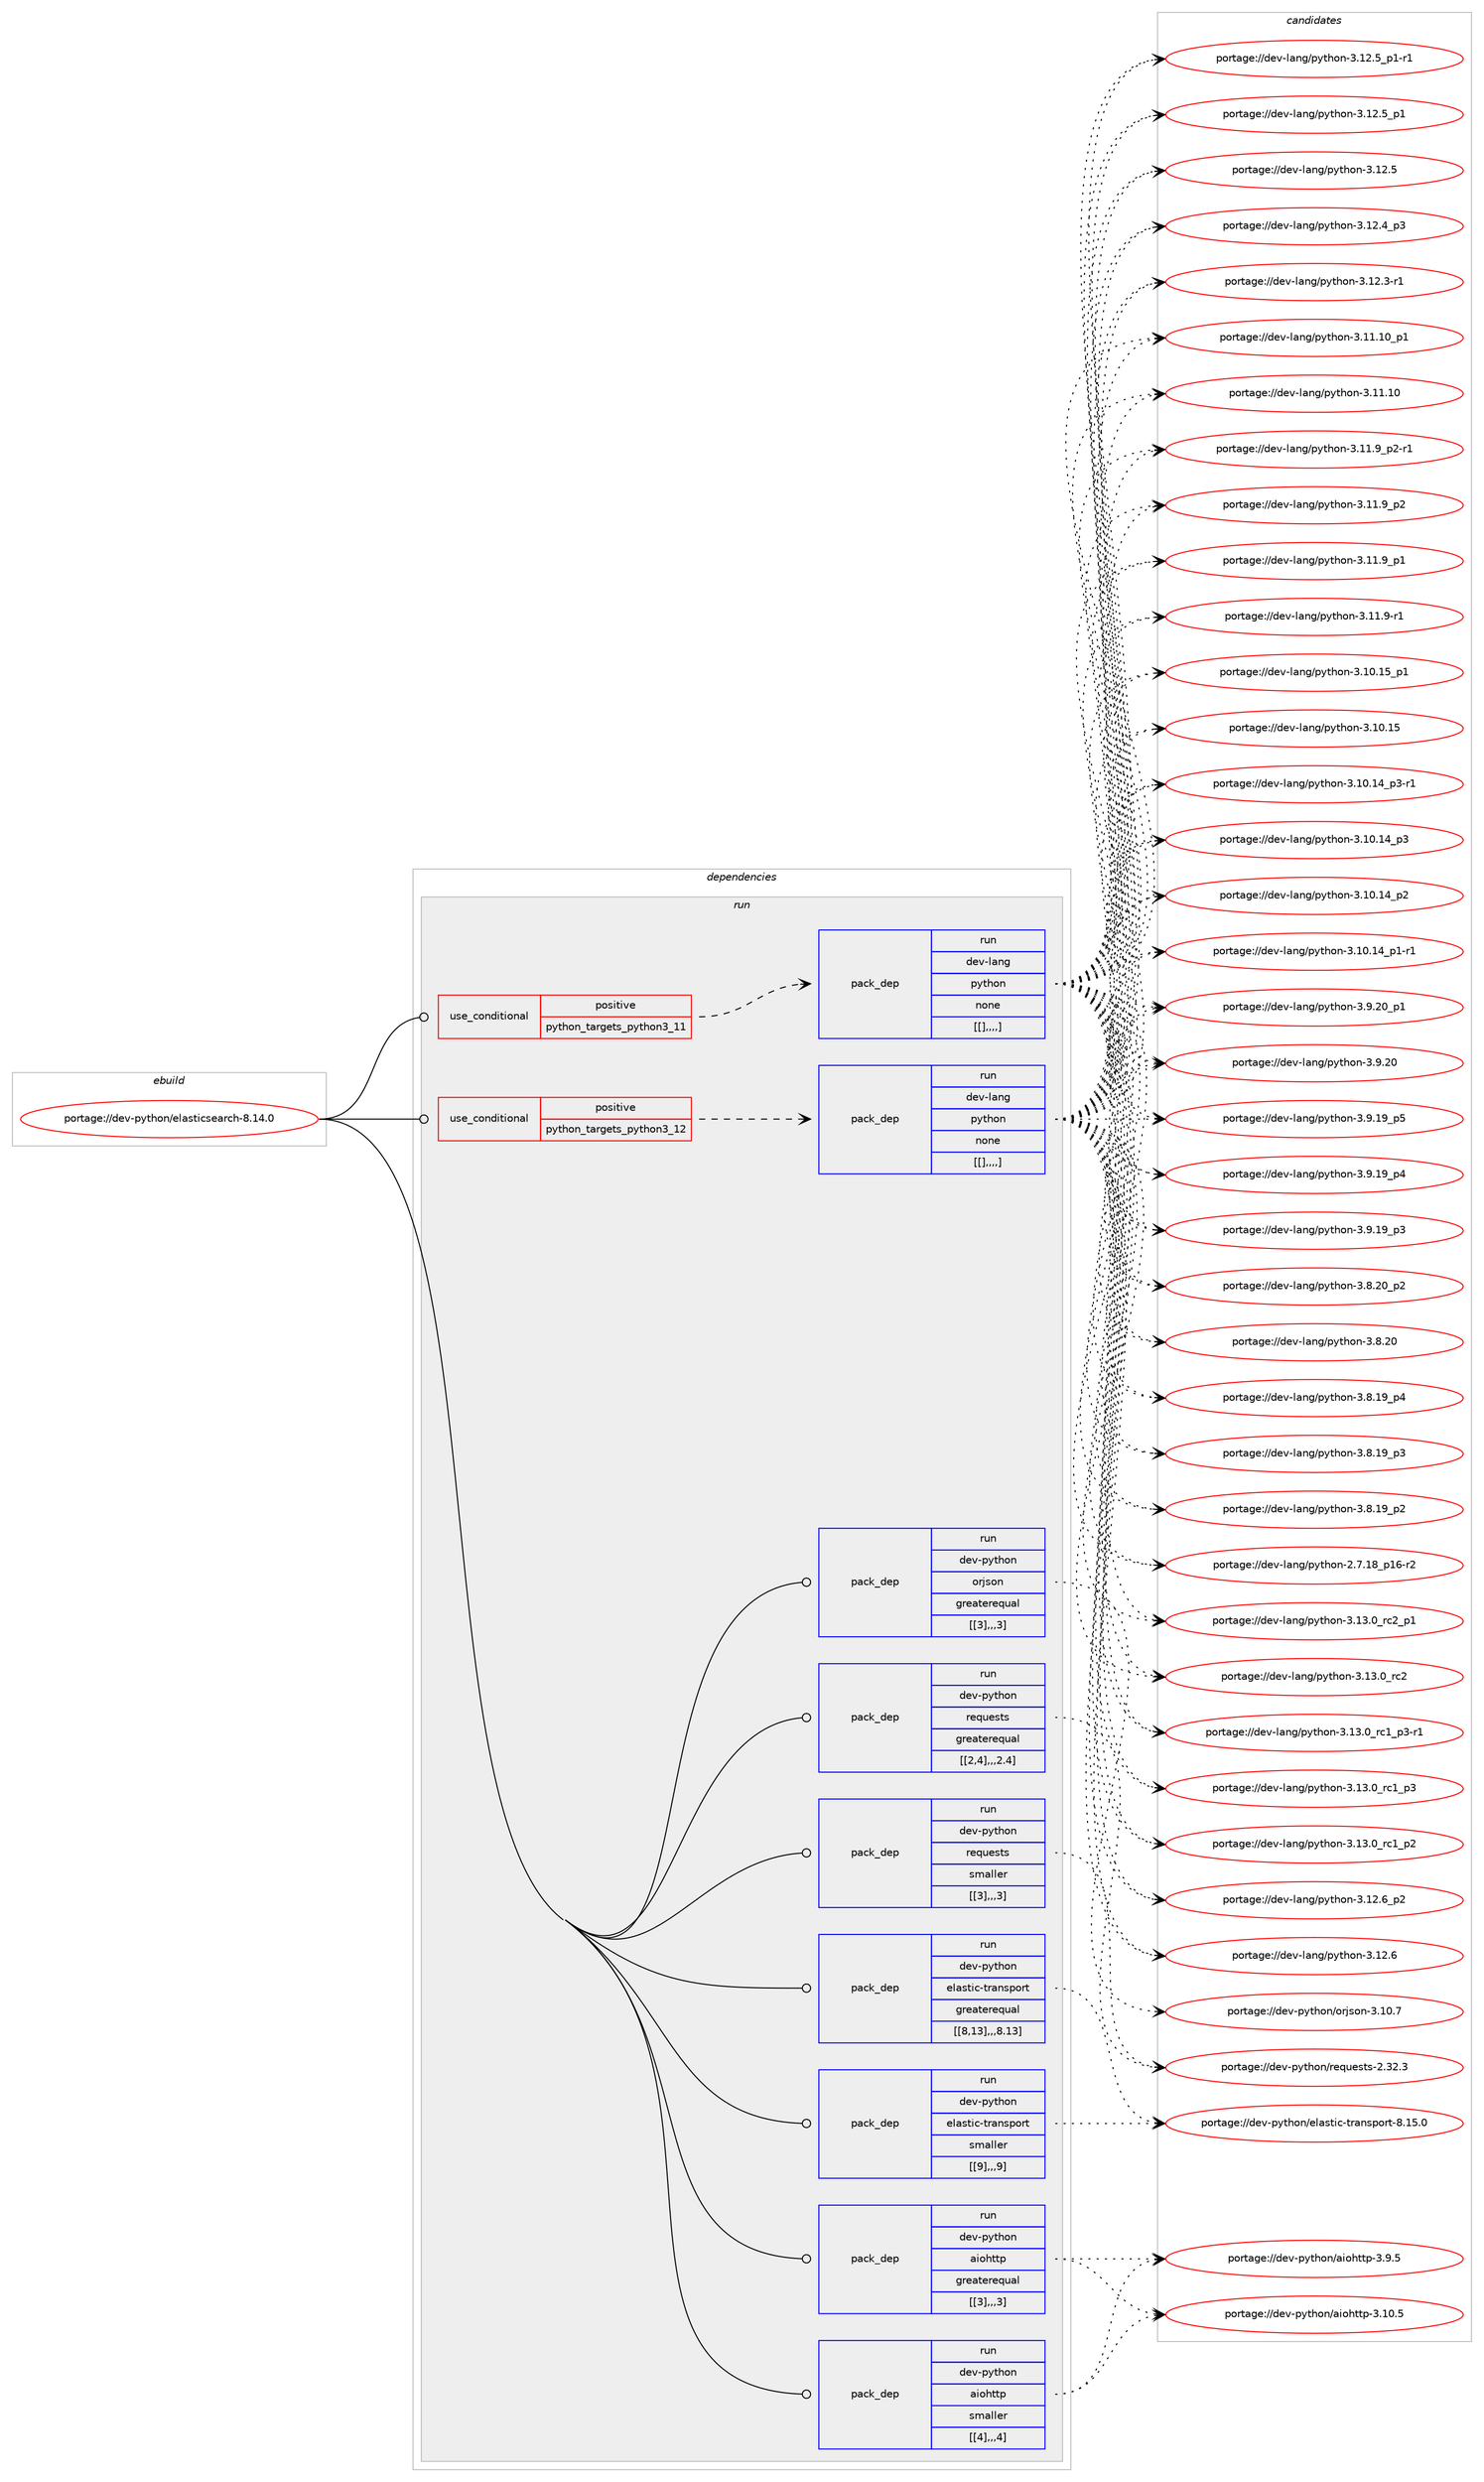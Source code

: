digraph prolog {

# *************
# Graph options
# *************

newrank=true;
concentrate=true;
compound=true;
graph [rankdir=LR,fontname=Helvetica,fontsize=10,ranksep=1.5];#, ranksep=2.5, nodesep=0.2];
edge  [arrowhead=vee];
node  [fontname=Helvetica,fontsize=10];

# **********
# The ebuild
# **********

subgraph cluster_leftcol {
color=gray;
label=<<i>ebuild</i>>;
id [label="portage://dev-python/elasticsearch-8.14.0", color=red, width=4, href="../dev-python/elasticsearch-8.14.0.svg"];
}

# ****************
# The dependencies
# ****************

subgraph cluster_midcol {
color=gray;
label=<<i>dependencies</i>>;
subgraph cluster_compile {
fillcolor="#eeeeee";
style=filled;
label=<<i>compile</i>>;
}
subgraph cluster_compileandrun {
fillcolor="#eeeeee";
style=filled;
label=<<i>compile and run</i>>;
}
subgraph cluster_run {
fillcolor="#eeeeee";
style=filled;
label=<<i>run</i>>;
subgraph cond33679 {
dependency147497 [label=<<TABLE BORDER="0" CELLBORDER="1" CELLSPACING="0" CELLPADDING="4"><TR><TD ROWSPAN="3" CELLPADDING="10">use_conditional</TD></TR><TR><TD>positive</TD></TR><TR><TD>python_targets_python3_11</TD></TR></TABLE>>, shape=none, color=red];
subgraph pack112605 {
dependency147498 [label=<<TABLE BORDER="0" CELLBORDER="1" CELLSPACING="0" CELLPADDING="4" WIDTH="220"><TR><TD ROWSPAN="6" CELLPADDING="30">pack_dep</TD></TR><TR><TD WIDTH="110">run</TD></TR><TR><TD>dev-lang</TD></TR><TR><TD>python</TD></TR><TR><TD>none</TD></TR><TR><TD>[[],,,,]</TD></TR></TABLE>>, shape=none, color=blue];
}
dependency147497:e -> dependency147498:w [weight=20,style="dashed",arrowhead="vee"];
}
id:e -> dependency147497:w [weight=20,style="solid",arrowhead="odot"];
subgraph cond33680 {
dependency147499 [label=<<TABLE BORDER="0" CELLBORDER="1" CELLSPACING="0" CELLPADDING="4"><TR><TD ROWSPAN="3" CELLPADDING="10">use_conditional</TD></TR><TR><TD>positive</TD></TR><TR><TD>python_targets_python3_12</TD></TR></TABLE>>, shape=none, color=red];
subgraph pack112606 {
dependency147500 [label=<<TABLE BORDER="0" CELLBORDER="1" CELLSPACING="0" CELLPADDING="4" WIDTH="220"><TR><TD ROWSPAN="6" CELLPADDING="30">pack_dep</TD></TR><TR><TD WIDTH="110">run</TD></TR><TR><TD>dev-lang</TD></TR><TR><TD>python</TD></TR><TR><TD>none</TD></TR><TR><TD>[[],,,,]</TD></TR></TABLE>>, shape=none, color=blue];
}
dependency147499:e -> dependency147500:w [weight=20,style="dashed",arrowhead="vee"];
}
id:e -> dependency147499:w [weight=20,style="solid",arrowhead="odot"];
subgraph pack112607 {
dependency147501 [label=<<TABLE BORDER="0" CELLBORDER="1" CELLSPACING="0" CELLPADDING="4" WIDTH="220"><TR><TD ROWSPAN="6" CELLPADDING="30">pack_dep</TD></TR><TR><TD WIDTH="110">run</TD></TR><TR><TD>dev-python</TD></TR><TR><TD>aiohttp</TD></TR><TR><TD>greaterequal</TD></TR><TR><TD>[[3],,,3]</TD></TR></TABLE>>, shape=none, color=blue];
}
id:e -> dependency147501:w [weight=20,style="solid",arrowhead="odot"];
subgraph pack112608 {
dependency147502 [label=<<TABLE BORDER="0" CELLBORDER="1" CELLSPACING="0" CELLPADDING="4" WIDTH="220"><TR><TD ROWSPAN="6" CELLPADDING="30">pack_dep</TD></TR><TR><TD WIDTH="110">run</TD></TR><TR><TD>dev-python</TD></TR><TR><TD>aiohttp</TD></TR><TR><TD>smaller</TD></TR><TR><TD>[[4],,,4]</TD></TR></TABLE>>, shape=none, color=blue];
}
id:e -> dependency147502:w [weight=20,style="solid",arrowhead="odot"];
subgraph pack112609 {
dependency147503 [label=<<TABLE BORDER="0" CELLBORDER="1" CELLSPACING="0" CELLPADDING="4" WIDTH="220"><TR><TD ROWSPAN="6" CELLPADDING="30">pack_dep</TD></TR><TR><TD WIDTH="110">run</TD></TR><TR><TD>dev-python</TD></TR><TR><TD>elastic-transport</TD></TR><TR><TD>greaterequal</TD></TR><TR><TD>[[8,13],,,8.13]</TD></TR></TABLE>>, shape=none, color=blue];
}
id:e -> dependency147503:w [weight=20,style="solid",arrowhead="odot"];
subgraph pack112610 {
dependency147504 [label=<<TABLE BORDER="0" CELLBORDER="1" CELLSPACING="0" CELLPADDING="4" WIDTH="220"><TR><TD ROWSPAN="6" CELLPADDING="30">pack_dep</TD></TR><TR><TD WIDTH="110">run</TD></TR><TR><TD>dev-python</TD></TR><TR><TD>elastic-transport</TD></TR><TR><TD>smaller</TD></TR><TR><TD>[[9],,,9]</TD></TR></TABLE>>, shape=none, color=blue];
}
id:e -> dependency147504:w [weight=20,style="solid",arrowhead="odot"];
subgraph pack112611 {
dependency147505 [label=<<TABLE BORDER="0" CELLBORDER="1" CELLSPACING="0" CELLPADDING="4" WIDTH="220"><TR><TD ROWSPAN="6" CELLPADDING="30">pack_dep</TD></TR><TR><TD WIDTH="110">run</TD></TR><TR><TD>dev-python</TD></TR><TR><TD>orjson</TD></TR><TR><TD>greaterequal</TD></TR><TR><TD>[[3],,,3]</TD></TR></TABLE>>, shape=none, color=blue];
}
id:e -> dependency147505:w [weight=20,style="solid",arrowhead="odot"];
subgraph pack112612 {
dependency147506 [label=<<TABLE BORDER="0" CELLBORDER="1" CELLSPACING="0" CELLPADDING="4" WIDTH="220"><TR><TD ROWSPAN="6" CELLPADDING="30">pack_dep</TD></TR><TR><TD WIDTH="110">run</TD></TR><TR><TD>dev-python</TD></TR><TR><TD>requests</TD></TR><TR><TD>greaterequal</TD></TR><TR><TD>[[2,4],,,2.4]</TD></TR></TABLE>>, shape=none, color=blue];
}
id:e -> dependency147506:w [weight=20,style="solid",arrowhead="odot"];
subgraph pack112613 {
dependency147507 [label=<<TABLE BORDER="0" CELLBORDER="1" CELLSPACING="0" CELLPADDING="4" WIDTH="220"><TR><TD ROWSPAN="6" CELLPADDING="30">pack_dep</TD></TR><TR><TD WIDTH="110">run</TD></TR><TR><TD>dev-python</TD></TR><TR><TD>requests</TD></TR><TR><TD>smaller</TD></TR><TR><TD>[[3],,,3]</TD></TR></TABLE>>, shape=none, color=blue];
}
id:e -> dependency147507:w [weight=20,style="solid",arrowhead="odot"];
}
}

# **************
# The candidates
# **************

subgraph cluster_choices {
rank=same;
color=gray;
label=<<i>candidates</i>>;

subgraph choice112605 {
color=black;
nodesep=1;
choice100101118451089711010347112121116104111110455146495146489511499509511249 [label="portage://dev-lang/python-3.13.0_rc2_p1", color=red, width=4,href="../dev-lang/python-3.13.0_rc2_p1.svg"];
choice10010111845108971101034711212111610411111045514649514648951149950 [label="portage://dev-lang/python-3.13.0_rc2", color=red, width=4,href="../dev-lang/python-3.13.0_rc2.svg"];
choice1001011184510897110103471121211161041111104551464951464895114994995112514511449 [label="portage://dev-lang/python-3.13.0_rc1_p3-r1", color=red, width=4,href="../dev-lang/python-3.13.0_rc1_p3-r1.svg"];
choice100101118451089711010347112121116104111110455146495146489511499499511251 [label="portage://dev-lang/python-3.13.0_rc1_p3", color=red, width=4,href="../dev-lang/python-3.13.0_rc1_p3.svg"];
choice100101118451089711010347112121116104111110455146495146489511499499511250 [label="portage://dev-lang/python-3.13.0_rc1_p2", color=red, width=4,href="../dev-lang/python-3.13.0_rc1_p2.svg"];
choice100101118451089711010347112121116104111110455146495046549511250 [label="portage://dev-lang/python-3.12.6_p2", color=red, width=4,href="../dev-lang/python-3.12.6_p2.svg"];
choice10010111845108971101034711212111610411111045514649504654 [label="portage://dev-lang/python-3.12.6", color=red, width=4,href="../dev-lang/python-3.12.6.svg"];
choice1001011184510897110103471121211161041111104551464950465395112494511449 [label="portage://dev-lang/python-3.12.5_p1-r1", color=red, width=4,href="../dev-lang/python-3.12.5_p1-r1.svg"];
choice100101118451089711010347112121116104111110455146495046539511249 [label="portage://dev-lang/python-3.12.5_p1", color=red, width=4,href="../dev-lang/python-3.12.5_p1.svg"];
choice10010111845108971101034711212111610411111045514649504653 [label="portage://dev-lang/python-3.12.5", color=red, width=4,href="../dev-lang/python-3.12.5.svg"];
choice100101118451089711010347112121116104111110455146495046529511251 [label="portage://dev-lang/python-3.12.4_p3", color=red, width=4,href="../dev-lang/python-3.12.4_p3.svg"];
choice100101118451089711010347112121116104111110455146495046514511449 [label="portage://dev-lang/python-3.12.3-r1", color=red, width=4,href="../dev-lang/python-3.12.3-r1.svg"];
choice10010111845108971101034711212111610411111045514649494649489511249 [label="portage://dev-lang/python-3.11.10_p1", color=red, width=4,href="../dev-lang/python-3.11.10_p1.svg"];
choice1001011184510897110103471121211161041111104551464949464948 [label="portage://dev-lang/python-3.11.10", color=red, width=4,href="../dev-lang/python-3.11.10.svg"];
choice1001011184510897110103471121211161041111104551464949465795112504511449 [label="portage://dev-lang/python-3.11.9_p2-r1", color=red, width=4,href="../dev-lang/python-3.11.9_p2-r1.svg"];
choice100101118451089711010347112121116104111110455146494946579511250 [label="portage://dev-lang/python-3.11.9_p2", color=red, width=4,href="../dev-lang/python-3.11.9_p2.svg"];
choice100101118451089711010347112121116104111110455146494946579511249 [label="portage://dev-lang/python-3.11.9_p1", color=red, width=4,href="../dev-lang/python-3.11.9_p1.svg"];
choice100101118451089711010347112121116104111110455146494946574511449 [label="portage://dev-lang/python-3.11.9-r1", color=red, width=4,href="../dev-lang/python-3.11.9-r1.svg"];
choice10010111845108971101034711212111610411111045514649484649539511249 [label="portage://dev-lang/python-3.10.15_p1", color=red, width=4,href="../dev-lang/python-3.10.15_p1.svg"];
choice1001011184510897110103471121211161041111104551464948464953 [label="portage://dev-lang/python-3.10.15", color=red, width=4,href="../dev-lang/python-3.10.15.svg"];
choice100101118451089711010347112121116104111110455146494846495295112514511449 [label="portage://dev-lang/python-3.10.14_p3-r1", color=red, width=4,href="../dev-lang/python-3.10.14_p3-r1.svg"];
choice10010111845108971101034711212111610411111045514649484649529511251 [label="portage://dev-lang/python-3.10.14_p3", color=red, width=4,href="../dev-lang/python-3.10.14_p3.svg"];
choice10010111845108971101034711212111610411111045514649484649529511250 [label="portage://dev-lang/python-3.10.14_p2", color=red, width=4,href="../dev-lang/python-3.10.14_p2.svg"];
choice100101118451089711010347112121116104111110455146494846495295112494511449 [label="portage://dev-lang/python-3.10.14_p1-r1", color=red, width=4,href="../dev-lang/python-3.10.14_p1-r1.svg"];
choice100101118451089711010347112121116104111110455146574650489511249 [label="portage://dev-lang/python-3.9.20_p1", color=red, width=4,href="../dev-lang/python-3.9.20_p1.svg"];
choice10010111845108971101034711212111610411111045514657465048 [label="portage://dev-lang/python-3.9.20", color=red, width=4,href="../dev-lang/python-3.9.20.svg"];
choice100101118451089711010347112121116104111110455146574649579511253 [label="portage://dev-lang/python-3.9.19_p5", color=red, width=4,href="../dev-lang/python-3.9.19_p5.svg"];
choice100101118451089711010347112121116104111110455146574649579511252 [label="portage://dev-lang/python-3.9.19_p4", color=red, width=4,href="../dev-lang/python-3.9.19_p4.svg"];
choice100101118451089711010347112121116104111110455146574649579511251 [label="portage://dev-lang/python-3.9.19_p3", color=red, width=4,href="../dev-lang/python-3.9.19_p3.svg"];
choice100101118451089711010347112121116104111110455146564650489511250 [label="portage://dev-lang/python-3.8.20_p2", color=red, width=4,href="../dev-lang/python-3.8.20_p2.svg"];
choice10010111845108971101034711212111610411111045514656465048 [label="portage://dev-lang/python-3.8.20", color=red, width=4,href="../dev-lang/python-3.8.20.svg"];
choice100101118451089711010347112121116104111110455146564649579511252 [label="portage://dev-lang/python-3.8.19_p4", color=red, width=4,href="../dev-lang/python-3.8.19_p4.svg"];
choice100101118451089711010347112121116104111110455146564649579511251 [label="portage://dev-lang/python-3.8.19_p3", color=red, width=4,href="../dev-lang/python-3.8.19_p3.svg"];
choice100101118451089711010347112121116104111110455146564649579511250 [label="portage://dev-lang/python-3.8.19_p2", color=red, width=4,href="../dev-lang/python-3.8.19_p2.svg"];
choice100101118451089711010347112121116104111110455046554649569511249544511450 [label="portage://dev-lang/python-2.7.18_p16-r2", color=red, width=4,href="../dev-lang/python-2.7.18_p16-r2.svg"];
dependency147498:e -> choice100101118451089711010347112121116104111110455146495146489511499509511249:w [style=dotted,weight="100"];
dependency147498:e -> choice10010111845108971101034711212111610411111045514649514648951149950:w [style=dotted,weight="100"];
dependency147498:e -> choice1001011184510897110103471121211161041111104551464951464895114994995112514511449:w [style=dotted,weight="100"];
dependency147498:e -> choice100101118451089711010347112121116104111110455146495146489511499499511251:w [style=dotted,weight="100"];
dependency147498:e -> choice100101118451089711010347112121116104111110455146495146489511499499511250:w [style=dotted,weight="100"];
dependency147498:e -> choice100101118451089711010347112121116104111110455146495046549511250:w [style=dotted,weight="100"];
dependency147498:e -> choice10010111845108971101034711212111610411111045514649504654:w [style=dotted,weight="100"];
dependency147498:e -> choice1001011184510897110103471121211161041111104551464950465395112494511449:w [style=dotted,weight="100"];
dependency147498:e -> choice100101118451089711010347112121116104111110455146495046539511249:w [style=dotted,weight="100"];
dependency147498:e -> choice10010111845108971101034711212111610411111045514649504653:w [style=dotted,weight="100"];
dependency147498:e -> choice100101118451089711010347112121116104111110455146495046529511251:w [style=dotted,weight="100"];
dependency147498:e -> choice100101118451089711010347112121116104111110455146495046514511449:w [style=dotted,weight="100"];
dependency147498:e -> choice10010111845108971101034711212111610411111045514649494649489511249:w [style=dotted,weight="100"];
dependency147498:e -> choice1001011184510897110103471121211161041111104551464949464948:w [style=dotted,weight="100"];
dependency147498:e -> choice1001011184510897110103471121211161041111104551464949465795112504511449:w [style=dotted,weight="100"];
dependency147498:e -> choice100101118451089711010347112121116104111110455146494946579511250:w [style=dotted,weight="100"];
dependency147498:e -> choice100101118451089711010347112121116104111110455146494946579511249:w [style=dotted,weight="100"];
dependency147498:e -> choice100101118451089711010347112121116104111110455146494946574511449:w [style=dotted,weight="100"];
dependency147498:e -> choice10010111845108971101034711212111610411111045514649484649539511249:w [style=dotted,weight="100"];
dependency147498:e -> choice1001011184510897110103471121211161041111104551464948464953:w [style=dotted,weight="100"];
dependency147498:e -> choice100101118451089711010347112121116104111110455146494846495295112514511449:w [style=dotted,weight="100"];
dependency147498:e -> choice10010111845108971101034711212111610411111045514649484649529511251:w [style=dotted,weight="100"];
dependency147498:e -> choice10010111845108971101034711212111610411111045514649484649529511250:w [style=dotted,weight="100"];
dependency147498:e -> choice100101118451089711010347112121116104111110455146494846495295112494511449:w [style=dotted,weight="100"];
dependency147498:e -> choice100101118451089711010347112121116104111110455146574650489511249:w [style=dotted,weight="100"];
dependency147498:e -> choice10010111845108971101034711212111610411111045514657465048:w [style=dotted,weight="100"];
dependency147498:e -> choice100101118451089711010347112121116104111110455146574649579511253:w [style=dotted,weight="100"];
dependency147498:e -> choice100101118451089711010347112121116104111110455146574649579511252:w [style=dotted,weight="100"];
dependency147498:e -> choice100101118451089711010347112121116104111110455146574649579511251:w [style=dotted,weight="100"];
dependency147498:e -> choice100101118451089711010347112121116104111110455146564650489511250:w [style=dotted,weight="100"];
dependency147498:e -> choice10010111845108971101034711212111610411111045514656465048:w [style=dotted,weight="100"];
dependency147498:e -> choice100101118451089711010347112121116104111110455146564649579511252:w [style=dotted,weight="100"];
dependency147498:e -> choice100101118451089711010347112121116104111110455146564649579511251:w [style=dotted,weight="100"];
dependency147498:e -> choice100101118451089711010347112121116104111110455146564649579511250:w [style=dotted,weight="100"];
dependency147498:e -> choice100101118451089711010347112121116104111110455046554649569511249544511450:w [style=dotted,weight="100"];
}
subgraph choice112606 {
color=black;
nodesep=1;
choice100101118451089711010347112121116104111110455146495146489511499509511249 [label="portage://dev-lang/python-3.13.0_rc2_p1", color=red, width=4,href="../dev-lang/python-3.13.0_rc2_p1.svg"];
choice10010111845108971101034711212111610411111045514649514648951149950 [label="portage://dev-lang/python-3.13.0_rc2", color=red, width=4,href="../dev-lang/python-3.13.0_rc2.svg"];
choice1001011184510897110103471121211161041111104551464951464895114994995112514511449 [label="portage://dev-lang/python-3.13.0_rc1_p3-r1", color=red, width=4,href="../dev-lang/python-3.13.0_rc1_p3-r1.svg"];
choice100101118451089711010347112121116104111110455146495146489511499499511251 [label="portage://dev-lang/python-3.13.0_rc1_p3", color=red, width=4,href="../dev-lang/python-3.13.0_rc1_p3.svg"];
choice100101118451089711010347112121116104111110455146495146489511499499511250 [label="portage://dev-lang/python-3.13.0_rc1_p2", color=red, width=4,href="../dev-lang/python-3.13.0_rc1_p2.svg"];
choice100101118451089711010347112121116104111110455146495046549511250 [label="portage://dev-lang/python-3.12.6_p2", color=red, width=4,href="../dev-lang/python-3.12.6_p2.svg"];
choice10010111845108971101034711212111610411111045514649504654 [label="portage://dev-lang/python-3.12.6", color=red, width=4,href="../dev-lang/python-3.12.6.svg"];
choice1001011184510897110103471121211161041111104551464950465395112494511449 [label="portage://dev-lang/python-3.12.5_p1-r1", color=red, width=4,href="../dev-lang/python-3.12.5_p1-r1.svg"];
choice100101118451089711010347112121116104111110455146495046539511249 [label="portage://dev-lang/python-3.12.5_p1", color=red, width=4,href="../dev-lang/python-3.12.5_p1.svg"];
choice10010111845108971101034711212111610411111045514649504653 [label="portage://dev-lang/python-3.12.5", color=red, width=4,href="../dev-lang/python-3.12.5.svg"];
choice100101118451089711010347112121116104111110455146495046529511251 [label="portage://dev-lang/python-3.12.4_p3", color=red, width=4,href="../dev-lang/python-3.12.4_p3.svg"];
choice100101118451089711010347112121116104111110455146495046514511449 [label="portage://dev-lang/python-3.12.3-r1", color=red, width=4,href="../dev-lang/python-3.12.3-r1.svg"];
choice10010111845108971101034711212111610411111045514649494649489511249 [label="portage://dev-lang/python-3.11.10_p1", color=red, width=4,href="../dev-lang/python-3.11.10_p1.svg"];
choice1001011184510897110103471121211161041111104551464949464948 [label="portage://dev-lang/python-3.11.10", color=red, width=4,href="../dev-lang/python-3.11.10.svg"];
choice1001011184510897110103471121211161041111104551464949465795112504511449 [label="portage://dev-lang/python-3.11.9_p2-r1", color=red, width=4,href="../dev-lang/python-3.11.9_p2-r1.svg"];
choice100101118451089711010347112121116104111110455146494946579511250 [label="portage://dev-lang/python-3.11.9_p2", color=red, width=4,href="../dev-lang/python-3.11.9_p2.svg"];
choice100101118451089711010347112121116104111110455146494946579511249 [label="portage://dev-lang/python-3.11.9_p1", color=red, width=4,href="../dev-lang/python-3.11.9_p1.svg"];
choice100101118451089711010347112121116104111110455146494946574511449 [label="portage://dev-lang/python-3.11.9-r1", color=red, width=4,href="../dev-lang/python-3.11.9-r1.svg"];
choice10010111845108971101034711212111610411111045514649484649539511249 [label="portage://dev-lang/python-3.10.15_p1", color=red, width=4,href="../dev-lang/python-3.10.15_p1.svg"];
choice1001011184510897110103471121211161041111104551464948464953 [label="portage://dev-lang/python-3.10.15", color=red, width=4,href="../dev-lang/python-3.10.15.svg"];
choice100101118451089711010347112121116104111110455146494846495295112514511449 [label="portage://dev-lang/python-3.10.14_p3-r1", color=red, width=4,href="../dev-lang/python-3.10.14_p3-r1.svg"];
choice10010111845108971101034711212111610411111045514649484649529511251 [label="portage://dev-lang/python-3.10.14_p3", color=red, width=4,href="../dev-lang/python-3.10.14_p3.svg"];
choice10010111845108971101034711212111610411111045514649484649529511250 [label="portage://dev-lang/python-3.10.14_p2", color=red, width=4,href="../dev-lang/python-3.10.14_p2.svg"];
choice100101118451089711010347112121116104111110455146494846495295112494511449 [label="portage://dev-lang/python-3.10.14_p1-r1", color=red, width=4,href="../dev-lang/python-3.10.14_p1-r1.svg"];
choice100101118451089711010347112121116104111110455146574650489511249 [label="portage://dev-lang/python-3.9.20_p1", color=red, width=4,href="../dev-lang/python-3.9.20_p1.svg"];
choice10010111845108971101034711212111610411111045514657465048 [label="portage://dev-lang/python-3.9.20", color=red, width=4,href="../dev-lang/python-3.9.20.svg"];
choice100101118451089711010347112121116104111110455146574649579511253 [label="portage://dev-lang/python-3.9.19_p5", color=red, width=4,href="../dev-lang/python-3.9.19_p5.svg"];
choice100101118451089711010347112121116104111110455146574649579511252 [label="portage://dev-lang/python-3.9.19_p4", color=red, width=4,href="../dev-lang/python-3.9.19_p4.svg"];
choice100101118451089711010347112121116104111110455146574649579511251 [label="portage://dev-lang/python-3.9.19_p3", color=red, width=4,href="../dev-lang/python-3.9.19_p3.svg"];
choice100101118451089711010347112121116104111110455146564650489511250 [label="portage://dev-lang/python-3.8.20_p2", color=red, width=4,href="../dev-lang/python-3.8.20_p2.svg"];
choice10010111845108971101034711212111610411111045514656465048 [label="portage://dev-lang/python-3.8.20", color=red, width=4,href="../dev-lang/python-3.8.20.svg"];
choice100101118451089711010347112121116104111110455146564649579511252 [label="portage://dev-lang/python-3.8.19_p4", color=red, width=4,href="../dev-lang/python-3.8.19_p4.svg"];
choice100101118451089711010347112121116104111110455146564649579511251 [label="portage://dev-lang/python-3.8.19_p3", color=red, width=4,href="../dev-lang/python-3.8.19_p3.svg"];
choice100101118451089711010347112121116104111110455146564649579511250 [label="portage://dev-lang/python-3.8.19_p2", color=red, width=4,href="../dev-lang/python-3.8.19_p2.svg"];
choice100101118451089711010347112121116104111110455046554649569511249544511450 [label="portage://dev-lang/python-2.7.18_p16-r2", color=red, width=4,href="../dev-lang/python-2.7.18_p16-r2.svg"];
dependency147500:e -> choice100101118451089711010347112121116104111110455146495146489511499509511249:w [style=dotted,weight="100"];
dependency147500:e -> choice10010111845108971101034711212111610411111045514649514648951149950:w [style=dotted,weight="100"];
dependency147500:e -> choice1001011184510897110103471121211161041111104551464951464895114994995112514511449:w [style=dotted,weight="100"];
dependency147500:e -> choice100101118451089711010347112121116104111110455146495146489511499499511251:w [style=dotted,weight="100"];
dependency147500:e -> choice100101118451089711010347112121116104111110455146495146489511499499511250:w [style=dotted,weight="100"];
dependency147500:e -> choice100101118451089711010347112121116104111110455146495046549511250:w [style=dotted,weight="100"];
dependency147500:e -> choice10010111845108971101034711212111610411111045514649504654:w [style=dotted,weight="100"];
dependency147500:e -> choice1001011184510897110103471121211161041111104551464950465395112494511449:w [style=dotted,weight="100"];
dependency147500:e -> choice100101118451089711010347112121116104111110455146495046539511249:w [style=dotted,weight="100"];
dependency147500:e -> choice10010111845108971101034711212111610411111045514649504653:w [style=dotted,weight="100"];
dependency147500:e -> choice100101118451089711010347112121116104111110455146495046529511251:w [style=dotted,weight="100"];
dependency147500:e -> choice100101118451089711010347112121116104111110455146495046514511449:w [style=dotted,weight="100"];
dependency147500:e -> choice10010111845108971101034711212111610411111045514649494649489511249:w [style=dotted,weight="100"];
dependency147500:e -> choice1001011184510897110103471121211161041111104551464949464948:w [style=dotted,weight="100"];
dependency147500:e -> choice1001011184510897110103471121211161041111104551464949465795112504511449:w [style=dotted,weight="100"];
dependency147500:e -> choice100101118451089711010347112121116104111110455146494946579511250:w [style=dotted,weight="100"];
dependency147500:e -> choice100101118451089711010347112121116104111110455146494946579511249:w [style=dotted,weight="100"];
dependency147500:e -> choice100101118451089711010347112121116104111110455146494946574511449:w [style=dotted,weight="100"];
dependency147500:e -> choice10010111845108971101034711212111610411111045514649484649539511249:w [style=dotted,weight="100"];
dependency147500:e -> choice1001011184510897110103471121211161041111104551464948464953:w [style=dotted,weight="100"];
dependency147500:e -> choice100101118451089711010347112121116104111110455146494846495295112514511449:w [style=dotted,weight="100"];
dependency147500:e -> choice10010111845108971101034711212111610411111045514649484649529511251:w [style=dotted,weight="100"];
dependency147500:e -> choice10010111845108971101034711212111610411111045514649484649529511250:w [style=dotted,weight="100"];
dependency147500:e -> choice100101118451089711010347112121116104111110455146494846495295112494511449:w [style=dotted,weight="100"];
dependency147500:e -> choice100101118451089711010347112121116104111110455146574650489511249:w [style=dotted,weight="100"];
dependency147500:e -> choice10010111845108971101034711212111610411111045514657465048:w [style=dotted,weight="100"];
dependency147500:e -> choice100101118451089711010347112121116104111110455146574649579511253:w [style=dotted,weight="100"];
dependency147500:e -> choice100101118451089711010347112121116104111110455146574649579511252:w [style=dotted,weight="100"];
dependency147500:e -> choice100101118451089711010347112121116104111110455146574649579511251:w [style=dotted,weight="100"];
dependency147500:e -> choice100101118451089711010347112121116104111110455146564650489511250:w [style=dotted,weight="100"];
dependency147500:e -> choice10010111845108971101034711212111610411111045514656465048:w [style=dotted,weight="100"];
dependency147500:e -> choice100101118451089711010347112121116104111110455146564649579511252:w [style=dotted,weight="100"];
dependency147500:e -> choice100101118451089711010347112121116104111110455146564649579511251:w [style=dotted,weight="100"];
dependency147500:e -> choice100101118451089711010347112121116104111110455146564649579511250:w [style=dotted,weight="100"];
dependency147500:e -> choice100101118451089711010347112121116104111110455046554649569511249544511450:w [style=dotted,weight="100"];
}
subgraph choice112607 {
color=black;
nodesep=1;
choice10010111845112121116104111110479710511110411611611245514649484653 [label="portage://dev-python/aiohttp-3.10.5", color=red, width=4,href="../dev-python/aiohttp-3.10.5.svg"];
choice100101118451121211161041111104797105111104116116112455146574653 [label="portage://dev-python/aiohttp-3.9.5", color=red, width=4,href="../dev-python/aiohttp-3.9.5.svg"];
dependency147501:e -> choice10010111845112121116104111110479710511110411611611245514649484653:w [style=dotted,weight="100"];
dependency147501:e -> choice100101118451121211161041111104797105111104116116112455146574653:w [style=dotted,weight="100"];
}
subgraph choice112608 {
color=black;
nodesep=1;
choice10010111845112121116104111110479710511110411611611245514649484653 [label="portage://dev-python/aiohttp-3.10.5", color=red, width=4,href="../dev-python/aiohttp-3.10.5.svg"];
choice100101118451121211161041111104797105111104116116112455146574653 [label="portage://dev-python/aiohttp-3.9.5", color=red, width=4,href="../dev-python/aiohttp-3.9.5.svg"];
dependency147502:e -> choice10010111845112121116104111110479710511110411611611245514649484653:w [style=dotted,weight="100"];
dependency147502:e -> choice100101118451121211161041111104797105111104116116112455146574653:w [style=dotted,weight="100"];
}
subgraph choice112609 {
color=black;
nodesep=1;
choice10010111845112121116104111110471011089711511610599451161149711011511211111411645564649534648 [label="portage://dev-python/elastic-transport-8.15.0", color=red, width=4,href="../dev-python/elastic-transport-8.15.0.svg"];
dependency147503:e -> choice10010111845112121116104111110471011089711511610599451161149711011511211111411645564649534648:w [style=dotted,weight="100"];
}
subgraph choice112610 {
color=black;
nodesep=1;
choice10010111845112121116104111110471011089711511610599451161149711011511211111411645564649534648 [label="portage://dev-python/elastic-transport-8.15.0", color=red, width=4,href="../dev-python/elastic-transport-8.15.0.svg"];
dependency147504:e -> choice10010111845112121116104111110471011089711511610599451161149711011511211111411645564649534648:w [style=dotted,weight="100"];
}
subgraph choice112611 {
color=black;
nodesep=1;
choice100101118451121211161041111104711111410611511111045514649484655 [label="portage://dev-python/orjson-3.10.7", color=red, width=4,href="../dev-python/orjson-3.10.7.svg"];
dependency147505:e -> choice100101118451121211161041111104711111410611511111045514649484655:w [style=dotted,weight="100"];
}
subgraph choice112612 {
color=black;
nodesep=1;
choice100101118451121211161041111104711410111311710111511611545504651504651 [label="portage://dev-python/requests-2.32.3", color=red, width=4,href="../dev-python/requests-2.32.3.svg"];
dependency147506:e -> choice100101118451121211161041111104711410111311710111511611545504651504651:w [style=dotted,weight="100"];
}
subgraph choice112613 {
color=black;
nodesep=1;
choice100101118451121211161041111104711410111311710111511611545504651504651 [label="portage://dev-python/requests-2.32.3", color=red, width=4,href="../dev-python/requests-2.32.3.svg"];
dependency147507:e -> choice100101118451121211161041111104711410111311710111511611545504651504651:w [style=dotted,weight="100"];
}
}

}
